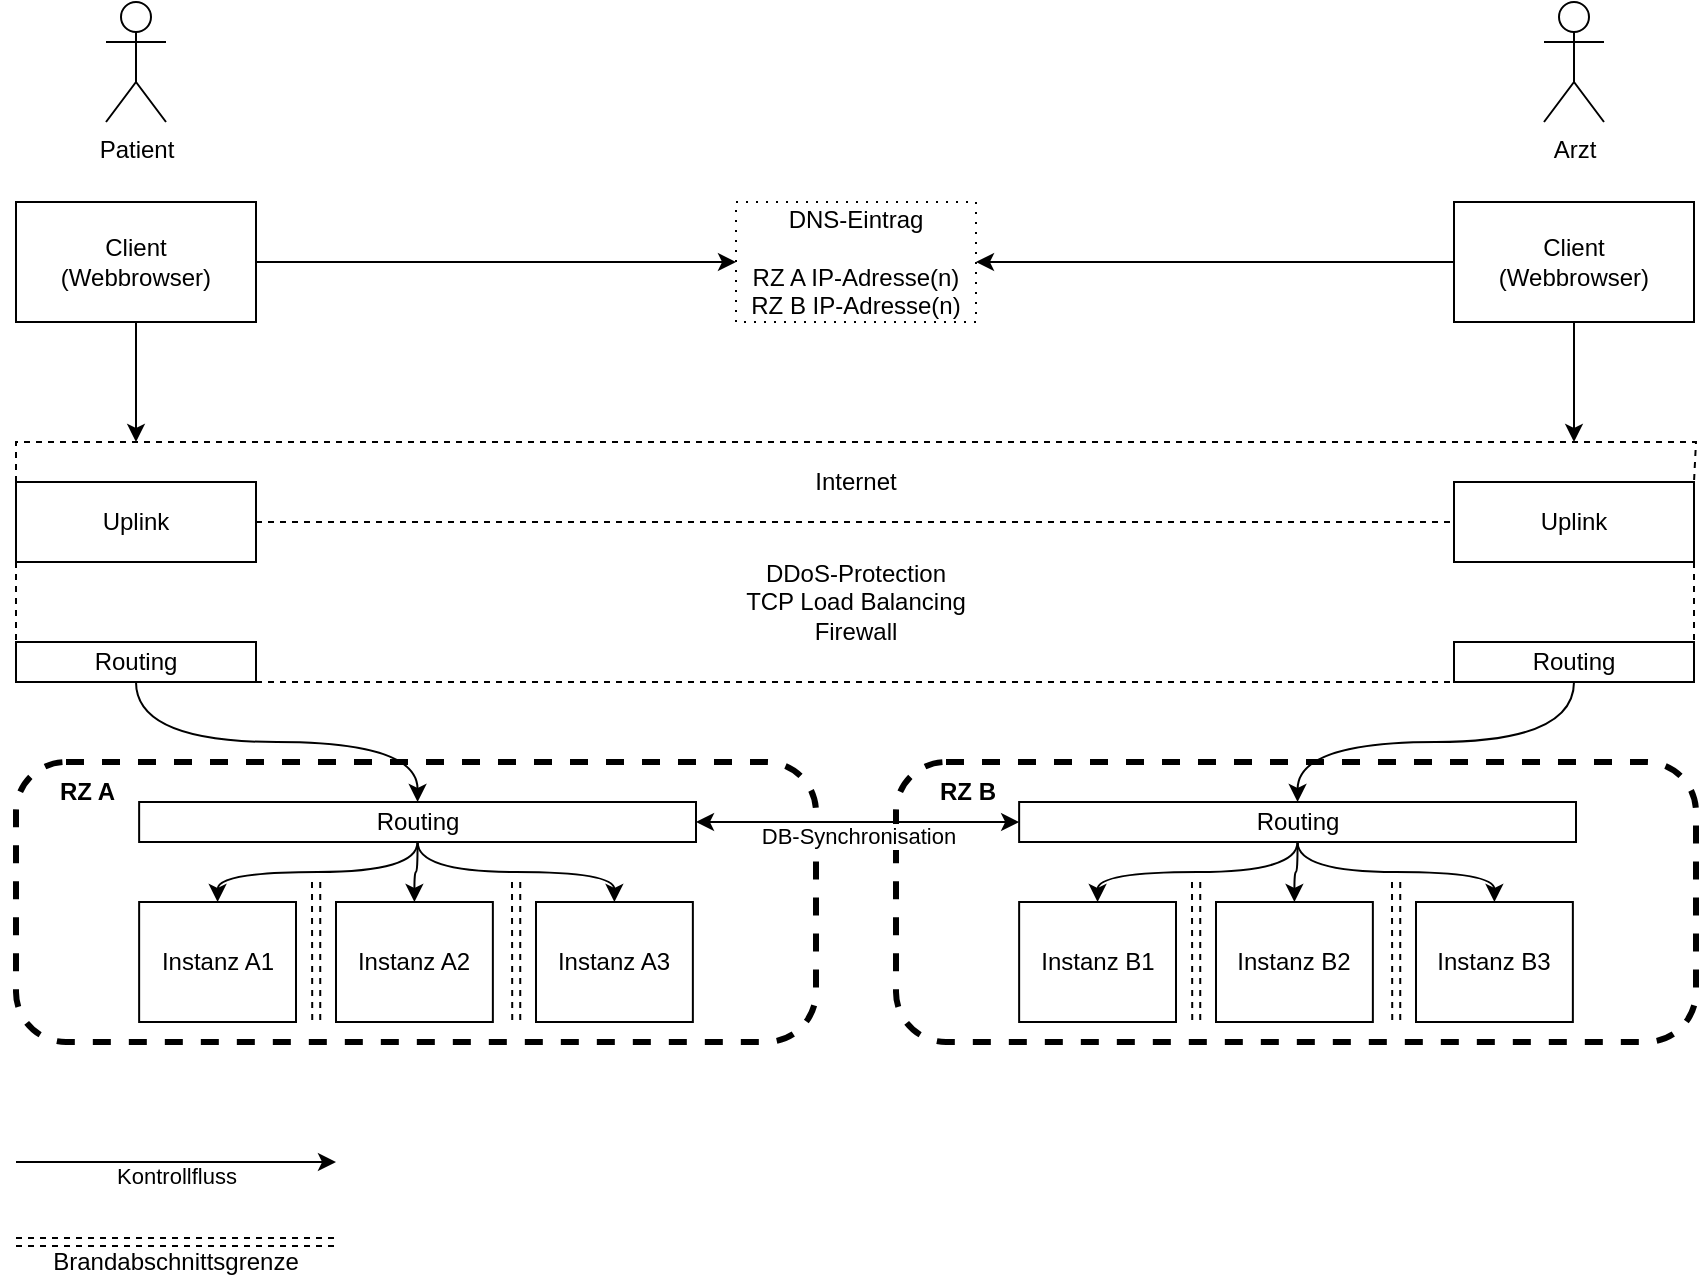 <mxfile version="20.6.0" type="device"><diagram id="zkY5FZoyqi1IC8uGfMdK" name="Seite-1"><mxGraphModel dx="2031" dy="1089" grid="1" gridSize="10" guides="1" tooltips="1" connect="1" arrows="1" fold="1" page="1" pageScale="1" pageWidth="827" pageHeight="1169" math="0" shadow="0"><root><mxCell id="0"/><mxCell id="1" parent="0"/><mxCell id="FOJjKlzZMYd-82SErRoL-1" value="Patient" style="shape=umlActor;verticalLabelPosition=bottom;verticalAlign=top;html=1;outlineConnect=0;" vertex="1" parent="1"><mxGeometry x="85" y="40" width="30" height="60" as="geometry"/></mxCell><mxCell id="FOJjKlzZMYd-82SErRoL-2" value="Arzt" style="shape=umlActor;verticalLabelPosition=bottom;verticalAlign=top;html=1;outlineConnect=0;" vertex="1" parent="1"><mxGeometry x="804" y="40" width="30" height="60" as="geometry"/></mxCell><mxCell id="FOJjKlzZMYd-82SErRoL-3" value="Client&lt;br&gt;(Webbrowser)" style="rounded=0;whiteSpace=wrap;html=1;" vertex="1" parent="1"><mxGeometry x="40" y="140" width="120" height="60" as="geometry"/></mxCell><mxCell id="FOJjKlzZMYd-82SErRoL-4" value="Kontrollfluss" style="endArrow=classic;html=1;rounded=0;labelBackgroundColor=none;spacing=0;spacingTop=14;" edge="1" parent="1"><mxGeometry width="50" height="50" relative="1" as="geometry"><mxPoint x="40" y="620" as="sourcePoint"/><mxPoint x="200" y="620" as="targetPoint"/><mxPoint as="offset"/></mxGeometry></mxCell><mxCell id="FOJjKlzZMYd-82SErRoL-5" value="Client&lt;br&gt;(Webbrowser)" style="rounded=0;whiteSpace=wrap;html=1;" vertex="1" parent="1"><mxGeometry x="759" y="140" width="120" height="60" as="geometry"/></mxCell><mxCell id="FOJjKlzZMYd-82SErRoL-6" value="" style="endArrow=none;dashed=1;html=1;rounded=0;exitX=0;exitY=0;exitDx=0;exitDy=0;entryX=1;entryY=0;entryDx=0;entryDy=0;" edge="1" parent="1" source="FOJjKlzZMYd-82SErRoL-7" target="FOJjKlzZMYd-82SErRoL-8"><mxGeometry width="50" height="50" relative="1" as="geometry"><mxPoint x="40" y="260" as="sourcePoint"/><mxPoint x="800" y="260" as="targetPoint"/><Array as="points"><mxPoint x="40" y="260"/><mxPoint x="880" y="260"/></Array></mxGeometry></mxCell><mxCell id="FOJjKlzZMYd-82SErRoL-7" value="Uplink" style="rounded=0;whiteSpace=wrap;html=1;" vertex="1" parent="1"><mxGeometry x="40" y="280" width="120" height="40" as="geometry"/></mxCell><mxCell id="FOJjKlzZMYd-82SErRoL-8" value="Uplink" style="rounded=0;whiteSpace=wrap;html=1;" vertex="1" parent="1"><mxGeometry x="759" y="280" width="120" height="40" as="geometry"/></mxCell><mxCell id="FOJjKlzZMYd-82SErRoL-9" value="Routing" style="rounded=0;whiteSpace=wrap;html=1;" vertex="1" parent="1"><mxGeometry x="40" y="360" width="120" height="20" as="geometry"/></mxCell><mxCell id="FOJjKlzZMYd-82SErRoL-10" value="Routing" style="rounded=0;whiteSpace=wrap;html=1;" vertex="1" parent="1"><mxGeometry x="759" y="360" width="120" height="20" as="geometry"/></mxCell><mxCell id="FOJjKlzZMYd-82SErRoL-11" value="" style="endArrow=none;dashed=1;html=1;rounded=0;exitX=1;exitY=0.5;exitDx=0;exitDy=0;entryX=0;entryY=0.5;entryDx=0;entryDy=0;" edge="1" parent="1" source="FOJjKlzZMYd-82SErRoL-7" target="FOJjKlzZMYd-82SErRoL-8"><mxGeometry width="50" height="50" relative="1" as="geometry"><mxPoint x="10" y="400" as="sourcePoint"/><mxPoint x="770" y="400" as="targetPoint"/></mxGeometry></mxCell><mxCell id="FOJjKlzZMYd-82SErRoL-12" value="" style="endArrow=none;dashed=1;html=1;rounded=0;exitX=1;exitY=1;exitDx=0;exitDy=0;entryX=0;entryY=1;entryDx=0;entryDy=0;" edge="1" parent="1" source="FOJjKlzZMYd-82SErRoL-9" target="FOJjKlzZMYd-82SErRoL-10"><mxGeometry width="50" height="50" relative="1" as="geometry"><mxPoint x="170" y="310" as="sourcePoint"/><mxPoint x="690" y="310" as="targetPoint"/></mxGeometry></mxCell><mxCell id="FOJjKlzZMYd-82SErRoL-13" value="" style="endArrow=none;dashed=1;html=1;rounded=0;exitX=0;exitY=1;exitDx=0;exitDy=0;entryX=0;entryY=0;entryDx=0;entryDy=0;" edge="1" parent="1" source="FOJjKlzZMYd-82SErRoL-7" target="FOJjKlzZMYd-82SErRoL-9"><mxGeometry width="50" height="50" relative="1" as="geometry"><mxPoint x="40" y="260" as="sourcePoint"/><mxPoint x="470" y="530" as="targetPoint"/></mxGeometry></mxCell><mxCell id="FOJjKlzZMYd-82SErRoL-14" value="" style="endArrow=none;dashed=1;html=1;rounded=0;exitX=1;exitY=1;exitDx=0;exitDy=0;entryX=1;entryY=0;entryDx=0;entryDy=0;" edge="1" parent="1" source="FOJjKlzZMYd-82SErRoL-8" target="FOJjKlzZMYd-82SErRoL-10"><mxGeometry width="50" height="50" relative="1" as="geometry"><mxPoint x="129" y="330" as="sourcePoint"/><mxPoint x="129" y="370" as="targetPoint"/></mxGeometry></mxCell><mxCell id="FOJjKlzZMYd-82SErRoL-15" value="Internet" style="text;html=1;strokeColor=none;fillColor=none;align=center;verticalAlign=middle;whiteSpace=wrap;rounded=0;" vertex="1" parent="1"><mxGeometry x="160" y="260" width="600" height="40" as="geometry"/></mxCell><mxCell id="FOJjKlzZMYd-82SErRoL-16" value="DDoS-Protection&lt;br&gt;TCP Load Balancing&lt;br&gt;Firewall" style="text;html=1;strokeColor=none;fillColor=none;align=center;verticalAlign=middle;whiteSpace=wrap;rounded=0;" vertex="1" parent="1"><mxGeometry x="160" y="300" width="600" height="80" as="geometry"/></mxCell><mxCell id="FOJjKlzZMYd-82SErRoL-18" value="" style="rounded=1;whiteSpace=wrap;html=1;dashed=1;strokeWidth=3;perimeterSpacing=0;fixDash=0;container=1;collapsible=0;expand=1;comic=0;perimeter=none;arcSize=50;absoluteArcSize=1;recursiveResize=0;" vertex="1" parent="1"><mxGeometry x="40" y="420" width="400" height="140" as="geometry"/></mxCell><mxCell id="FOJjKlzZMYd-82SErRoL-26" value="RZ A" style="text;html=1;strokeColor=none;fillColor=none;align=left;verticalAlign=middle;whiteSpace=wrap;rounded=0;dashed=1;dashPattern=1 4;comic=0;strokeWidth=1;fontStyle=1" vertex="1" parent="FOJjKlzZMYd-82SErRoL-18"><mxGeometry x="20.392" width="101.961" height="30" as="geometry"/></mxCell><mxCell id="FOJjKlzZMYd-82SErRoL-27" value="Routing" style="rounded=0;whiteSpace=wrap;html=1;" vertex="1" parent="FOJjKlzZMYd-82SErRoL-18"><mxGeometry x="61.57" y="20" width="278.43" height="20" as="geometry"/></mxCell><mxCell id="FOJjKlzZMYd-82SErRoL-28" value="Instanz A1" style="rounded=0;whiteSpace=wrap;html=1;comic=0;strokeWidth=1;" vertex="1" parent="FOJjKlzZMYd-82SErRoL-18"><mxGeometry x="61.57" y="70" width="78.43" height="60" as="geometry"/></mxCell><mxCell id="FOJjKlzZMYd-82SErRoL-29" value="Instanz A2" style="rounded=0;whiteSpace=wrap;html=1;comic=0;strokeWidth=1;" vertex="1" parent="FOJjKlzZMYd-82SErRoL-18"><mxGeometry x="160" y="70" width="78.43" height="60" as="geometry"/></mxCell><mxCell id="FOJjKlzZMYd-82SErRoL-30" value="Instanz A3" style="rounded=0;whiteSpace=wrap;html=1;comic=0;strokeWidth=1;" vertex="1" parent="FOJjKlzZMYd-82SErRoL-18"><mxGeometry x="260" y="70" width="78.43" height="60" as="geometry"/></mxCell><mxCell id="FOJjKlzZMYd-82SErRoL-61" value="" style="endArrow=classic;html=1;rounded=0;labelBackgroundColor=none;comic=0;jumpStyle=none;exitX=0.5;exitY=1;exitDx=0;exitDy=0;edgeStyle=orthogonalEdgeStyle;curved=1;" edge="1" parent="FOJjKlzZMYd-82SErRoL-18" source="FOJjKlzZMYd-82SErRoL-27" target="FOJjKlzZMYd-82SErRoL-28"><mxGeometry width="50" height="50" relative="1" as="geometry"><mxPoint x="70" y="-30" as="sourcePoint"/><mxPoint x="210.829" y="30" as="targetPoint"/></mxGeometry></mxCell><mxCell id="FOJjKlzZMYd-82SErRoL-62" value="" style="endArrow=classic;html=1;rounded=0;labelBackgroundColor=none;comic=0;jumpStyle=none;exitX=0.5;exitY=1;exitDx=0;exitDy=0;edgeStyle=orthogonalEdgeStyle;entryX=0.5;entryY=0;entryDx=0;entryDy=0;curved=1;" edge="1" parent="FOJjKlzZMYd-82SErRoL-18" source="FOJjKlzZMYd-82SErRoL-27" target="FOJjKlzZMYd-82SErRoL-29"><mxGeometry width="50" height="50" relative="1" as="geometry"><mxPoint x="210.785" y="50" as="sourcePoint"/><mxPoint x="110.829" y="80" as="targetPoint"/></mxGeometry></mxCell><mxCell id="FOJjKlzZMYd-82SErRoL-63" value="" style="endArrow=classic;html=1;rounded=0;labelBackgroundColor=none;comic=0;jumpStyle=none;exitX=0.5;exitY=1;exitDx=0;exitDy=0;edgeStyle=orthogonalEdgeStyle;curved=1;" edge="1" parent="FOJjKlzZMYd-82SErRoL-18" source="FOJjKlzZMYd-82SErRoL-27" target="FOJjKlzZMYd-82SErRoL-30"><mxGeometry width="50" height="50" relative="1" as="geometry"><mxPoint x="210.785" y="50" as="sourcePoint"/><mxPoint x="209.215" y="80" as="targetPoint"/></mxGeometry></mxCell><mxCell id="FOJjKlzZMYd-82SErRoL-19" value="DNS-Eintrag&lt;br&gt;&lt;br&gt;RZ A IP-Adresse(n)&lt;br&gt;RZ B IP-Adresse(n)" style="rounded=0;whiteSpace=wrap;html=1;comic=0;strokeWidth=1;dashed=1;dashPattern=1 4;" vertex="1" parent="1"><mxGeometry x="400" y="140" width="120" height="60" as="geometry"/></mxCell><mxCell id="FOJjKlzZMYd-82SErRoL-20" value="" style="endArrow=classic;html=1;rounded=0;" edge="1" parent="1" source="FOJjKlzZMYd-82SErRoL-3" target="FOJjKlzZMYd-82SErRoL-19"><mxGeometry width="50" height="50" relative="1" as="geometry"><mxPoint x="390" y="360" as="sourcePoint"/><mxPoint x="440" y="310" as="targetPoint"/></mxGeometry></mxCell><mxCell id="FOJjKlzZMYd-82SErRoL-21" value="" style="endArrow=classic;html=1;rounded=0;" edge="1" parent="1" source="FOJjKlzZMYd-82SErRoL-5" target="FOJjKlzZMYd-82SErRoL-19"><mxGeometry width="50" height="50" relative="1" as="geometry"><mxPoint x="390" y="360" as="sourcePoint"/><mxPoint x="440" y="310" as="targetPoint"/></mxGeometry></mxCell><mxCell id="FOJjKlzZMYd-82SErRoL-22" value="" style="endArrow=classic;html=1;rounded=0;" edge="1" parent="1" source="FOJjKlzZMYd-82SErRoL-3"><mxGeometry width="50" height="50" relative="1" as="geometry"><mxPoint x="390" y="360" as="sourcePoint"/><mxPoint x="100" y="260" as="targetPoint"/></mxGeometry></mxCell><mxCell id="FOJjKlzZMYd-82SErRoL-23" value="" style="endArrow=classic;html=1;rounded=0;" edge="1" parent="1" source="FOJjKlzZMYd-82SErRoL-5"><mxGeometry width="50" height="50" relative="1" as="geometry"><mxPoint x="469" y="360" as="sourcePoint"/><mxPoint x="819" y="260" as="targetPoint"/></mxGeometry></mxCell><mxCell id="FOJjKlzZMYd-82SErRoL-33" value="Brandabschnittsgrenze" style="group;spacing=0;labelBackgroundColor=none;spacingBottom=0;" vertex="1" connectable="0" parent="1"><mxGeometry x="40" y="658" width="160" height="4" as="geometry"/></mxCell><mxCell id="FOJjKlzZMYd-82SErRoL-31" value="" style="endArrow=none;html=1;rounded=0;jumpStyle=none;dashed=1;comic=0;" edge="1" parent="FOJjKlzZMYd-82SErRoL-33"><mxGeometry width="50" height="50" relative="1" as="geometry"><mxPoint as="sourcePoint"/><mxPoint x="160" as="targetPoint"/></mxGeometry></mxCell><mxCell id="FOJjKlzZMYd-82SErRoL-32" value="" style="endArrow=none;html=1;rounded=0;jumpStyle=none;dashed=1;comic=0;" edge="1" parent="FOJjKlzZMYd-82SErRoL-33"><mxGeometry width="50" height="50" relative="1" as="geometry"><mxPoint y="4" as="sourcePoint"/><mxPoint x="160.0" y="4" as="targetPoint"/></mxGeometry></mxCell><mxCell id="FOJjKlzZMYd-82SErRoL-37" value="" style="group" vertex="1" connectable="0" parent="1"><mxGeometry x="188" y="480" width="4.12" height="70" as="geometry"/></mxCell><mxCell id="FOJjKlzZMYd-82SErRoL-35" value="" style="endArrow=none;html=1;rounded=0;jumpStyle=none;dashed=1;comic=0;" edge="1" parent="FOJjKlzZMYd-82SErRoL-37"><mxGeometry width="50" height="50" relative="1" as="geometry"><mxPoint x="4.12" as="sourcePoint"/><mxPoint x="4.12" y="70" as="targetPoint"/></mxGeometry></mxCell><mxCell id="FOJjKlzZMYd-82SErRoL-36" value="" style="endArrow=none;html=1;rounded=0;jumpStyle=none;dashed=1;comic=0;" edge="1" parent="FOJjKlzZMYd-82SErRoL-37"><mxGeometry width="50" height="50" relative="1" as="geometry"><mxPoint as="sourcePoint"/><mxPoint x="0.12" y="70" as="targetPoint"/></mxGeometry></mxCell><mxCell id="FOJjKlzZMYd-82SErRoL-44" value="" style="group" vertex="1" connectable="0" parent="1"><mxGeometry x="288" y="480" width="4.12" height="70" as="geometry"/></mxCell><mxCell id="FOJjKlzZMYd-82SErRoL-45" value="" style="endArrow=none;html=1;rounded=0;jumpStyle=none;dashed=1;comic=0;" edge="1" parent="FOJjKlzZMYd-82SErRoL-44"><mxGeometry width="50" height="50" relative="1" as="geometry"><mxPoint x="4.12" as="sourcePoint"/><mxPoint x="4.12" y="70" as="targetPoint"/></mxGeometry></mxCell><mxCell id="FOJjKlzZMYd-82SErRoL-46" value="" style="endArrow=none;html=1;rounded=0;jumpStyle=none;dashed=1;comic=0;" edge="1" parent="FOJjKlzZMYd-82SErRoL-44"><mxGeometry width="50" height="50" relative="1" as="geometry"><mxPoint as="sourcePoint"/><mxPoint x="0.12" y="70" as="targetPoint"/></mxGeometry></mxCell><mxCell id="FOJjKlzZMYd-82SErRoL-47" value="" style="rounded=1;whiteSpace=wrap;html=1;dashed=1;strokeWidth=3;perimeterSpacing=0;fixDash=0;container=1;collapsible=0;expand=1;comic=0;perimeter=none;arcSize=50;absoluteArcSize=1;recursiveResize=0;" vertex="1" parent="1"><mxGeometry x="480" y="420" width="400" height="140" as="geometry"/></mxCell><mxCell id="FOJjKlzZMYd-82SErRoL-48" value="RZ B" style="text;html=1;strokeColor=none;fillColor=none;align=left;verticalAlign=middle;whiteSpace=wrap;rounded=0;dashed=1;dashPattern=1 4;comic=0;strokeWidth=1;fontStyle=1" vertex="1" parent="FOJjKlzZMYd-82SErRoL-47"><mxGeometry x="20.392" width="101.961" height="30" as="geometry"/></mxCell><mxCell id="FOJjKlzZMYd-82SErRoL-49" value="Routing" style="rounded=0;whiteSpace=wrap;html=1;" vertex="1" parent="FOJjKlzZMYd-82SErRoL-47"><mxGeometry x="61.57" y="20" width="278.43" height="20" as="geometry"/></mxCell><mxCell id="FOJjKlzZMYd-82SErRoL-50" value="Instanz B1" style="rounded=0;whiteSpace=wrap;html=1;comic=0;strokeWidth=1;" vertex="1" parent="FOJjKlzZMYd-82SErRoL-47"><mxGeometry x="61.57" y="70" width="78.43" height="60" as="geometry"/></mxCell><mxCell id="FOJjKlzZMYd-82SErRoL-51" value="Instanz B2" style="rounded=0;whiteSpace=wrap;html=1;comic=0;strokeWidth=1;" vertex="1" parent="FOJjKlzZMYd-82SErRoL-47"><mxGeometry x="160" y="70" width="78.43" height="60" as="geometry"/></mxCell><mxCell id="FOJjKlzZMYd-82SErRoL-52" value="Instanz B3" style="rounded=0;whiteSpace=wrap;html=1;comic=0;strokeWidth=1;" vertex="1" parent="FOJjKlzZMYd-82SErRoL-47"><mxGeometry x="260" y="70" width="78.43" height="60" as="geometry"/></mxCell><mxCell id="FOJjKlzZMYd-82SErRoL-66" value="" style="endArrow=classic;html=1;rounded=0;labelBackgroundColor=none;comic=0;jumpStyle=none;exitX=0.5;exitY=1;exitDx=0;exitDy=0;entryX=0.5;entryY=0;entryDx=0;entryDy=0;edgeStyle=orthogonalEdgeStyle;curved=1;" edge="1" parent="FOJjKlzZMYd-82SErRoL-47" source="FOJjKlzZMYd-82SErRoL-49" target="FOJjKlzZMYd-82SErRoL-50"><mxGeometry width="50" height="50" relative="1" as="geometry"><mxPoint x="349" y="-30" as="sourcePoint"/><mxPoint x="210.785" y="30" as="targetPoint"/></mxGeometry></mxCell><mxCell id="FOJjKlzZMYd-82SErRoL-67" value="" style="endArrow=classic;html=1;rounded=0;labelBackgroundColor=none;comic=0;jumpStyle=none;exitX=0.5;exitY=1;exitDx=0;exitDy=0;entryX=0.5;entryY=0;entryDx=0;entryDy=0;edgeStyle=orthogonalEdgeStyle;curved=1;" edge="1" parent="FOJjKlzZMYd-82SErRoL-47" source="FOJjKlzZMYd-82SErRoL-49" target="FOJjKlzZMYd-82SErRoL-51"><mxGeometry width="50" height="50" relative="1" as="geometry"><mxPoint x="359" y="-20" as="sourcePoint"/><mxPoint x="220.785" y="40" as="targetPoint"/></mxGeometry></mxCell><mxCell id="FOJjKlzZMYd-82SErRoL-68" value="" style="endArrow=classic;html=1;rounded=0;labelBackgroundColor=none;comic=0;jumpStyle=none;exitX=0.5;exitY=1;exitDx=0;exitDy=0;entryX=0.5;entryY=0;entryDx=0;entryDy=0;edgeStyle=orthogonalEdgeStyle;curved=1;" edge="1" parent="FOJjKlzZMYd-82SErRoL-47" source="FOJjKlzZMYd-82SErRoL-49" target="FOJjKlzZMYd-82SErRoL-52"><mxGeometry width="50" height="50" relative="1" as="geometry"><mxPoint x="369" y="-10" as="sourcePoint"/><mxPoint x="230.785" y="50" as="targetPoint"/></mxGeometry></mxCell><mxCell id="FOJjKlzZMYd-82SErRoL-53" value="" style="group" vertex="1" connectable="0" parent="1"><mxGeometry x="628" y="480" width="4.12" height="70" as="geometry"/></mxCell><mxCell id="FOJjKlzZMYd-82SErRoL-54" value="" style="endArrow=none;html=1;rounded=0;jumpStyle=none;dashed=1;comic=0;" edge="1" parent="FOJjKlzZMYd-82SErRoL-53"><mxGeometry width="50" height="50" relative="1" as="geometry"><mxPoint x="4.12" as="sourcePoint"/><mxPoint x="4.12" y="70" as="targetPoint"/></mxGeometry></mxCell><mxCell id="FOJjKlzZMYd-82SErRoL-55" value="" style="endArrow=none;html=1;rounded=0;jumpStyle=none;dashed=1;comic=0;" edge="1" parent="FOJjKlzZMYd-82SErRoL-53"><mxGeometry width="50" height="50" relative="1" as="geometry"><mxPoint as="sourcePoint"/><mxPoint x="0.12" y="70" as="targetPoint"/></mxGeometry></mxCell><mxCell id="FOJjKlzZMYd-82SErRoL-56" value="" style="group" vertex="1" connectable="0" parent="1"><mxGeometry x="728" y="480" width="4.12" height="70" as="geometry"/></mxCell><mxCell id="FOJjKlzZMYd-82SErRoL-57" value="" style="endArrow=none;html=1;rounded=0;jumpStyle=none;dashed=1;comic=0;" edge="1" parent="FOJjKlzZMYd-82SErRoL-56"><mxGeometry width="50" height="50" relative="1" as="geometry"><mxPoint x="4.12" as="sourcePoint"/><mxPoint x="4.12" y="70" as="targetPoint"/></mxGeometry></mxCell><mxCell id="FOJjKlzZMYd-82SErRoL-58" value="" style="endArrow=none;html=1;rounded=0;jumpStyle=none;dashed=1;comic=0;" edge="1" parent="FOJjKlzZMYd-82SErRoL-56"><mxGeometry width="50" height="50" relative="1" as="geometry"><mxPoint as="sourcePoint"/><mxPoint x="0.12" y="70" as="targetPoint"/></mxGeometry></mxCell><mxCell id="FOJjKlzZMYd-82SErRoL-59" value="" style="endArrow=classic;html=1;rounded=0;labelBackgroundColor=none;comic=0;jumpStyle=none;exitX=0.5;exitY=1;exitDx=0;exitDy=0;edgeStyle=orthogonalEdgeStyle;curved=1;" edge="1" parent="1" source="FOJjKlzZMYd-82SErRoL-9" target="FOJjKlzZMYd-82SErRoL-27"><mxGeometry width="50" height="50" relative="1" as="geometry"><mxPoint x="450" y="430" as="sourcePoint"/><mxPoint x="500" y="380" as="targetPoint"/></mxGeometry></mxCell><mxCell id="FOJjKlzZMYd-82SErRoL-60" value="" style="endArrow=classic;html=1;rounded=0;labelBackgroundColor=none;comic=0;jumpStyle=none;exitX=0.5;exitY=1;exitDx=0;exitDy=0;entryX=0.5;entryY=0;entryDx=0;entryDy=0;edgeStyle=orthogonalEdgeStyle;curved=1;" edge="1" parent="1" source="FOJjKlzZMYd-82SErRoL-10" target="FOJjKlzZMYd-82SErRoL-49"><mxGeometry width="50" height="50" relative="1" as="geometry"><mxPoint x="368.77" y="598" as="sourcePoint"/><mxPoint x="439.948" y="658" as="targetPoint"/></mxGeometry></mxCell><mxCell id="FOJjKlzZMYd-82SErRoL-70" value="DB-Synchronisation" style="endArrow=classic;startArrow=classic;html=1;rounded=0;labelBackgroundColor=default;comic=0;curved=1;jumpStyle=none;spacing=2;spacingTop=14;" edge="1" parent="1" source="FOJjKlzZMYd-82SErRoL-27" target="FOJjKlzZMYd-82SErRoL-49"><mxGeometry width="50" height="50" relative="1" as="geometry"><mxPoint x="470" y="530" as="sourcePoint"/><mxPoint x="520" y="480" as="targetPoint"/></mxGeometry></mxCell></root></mxGraphModel></diagram></mxfile>